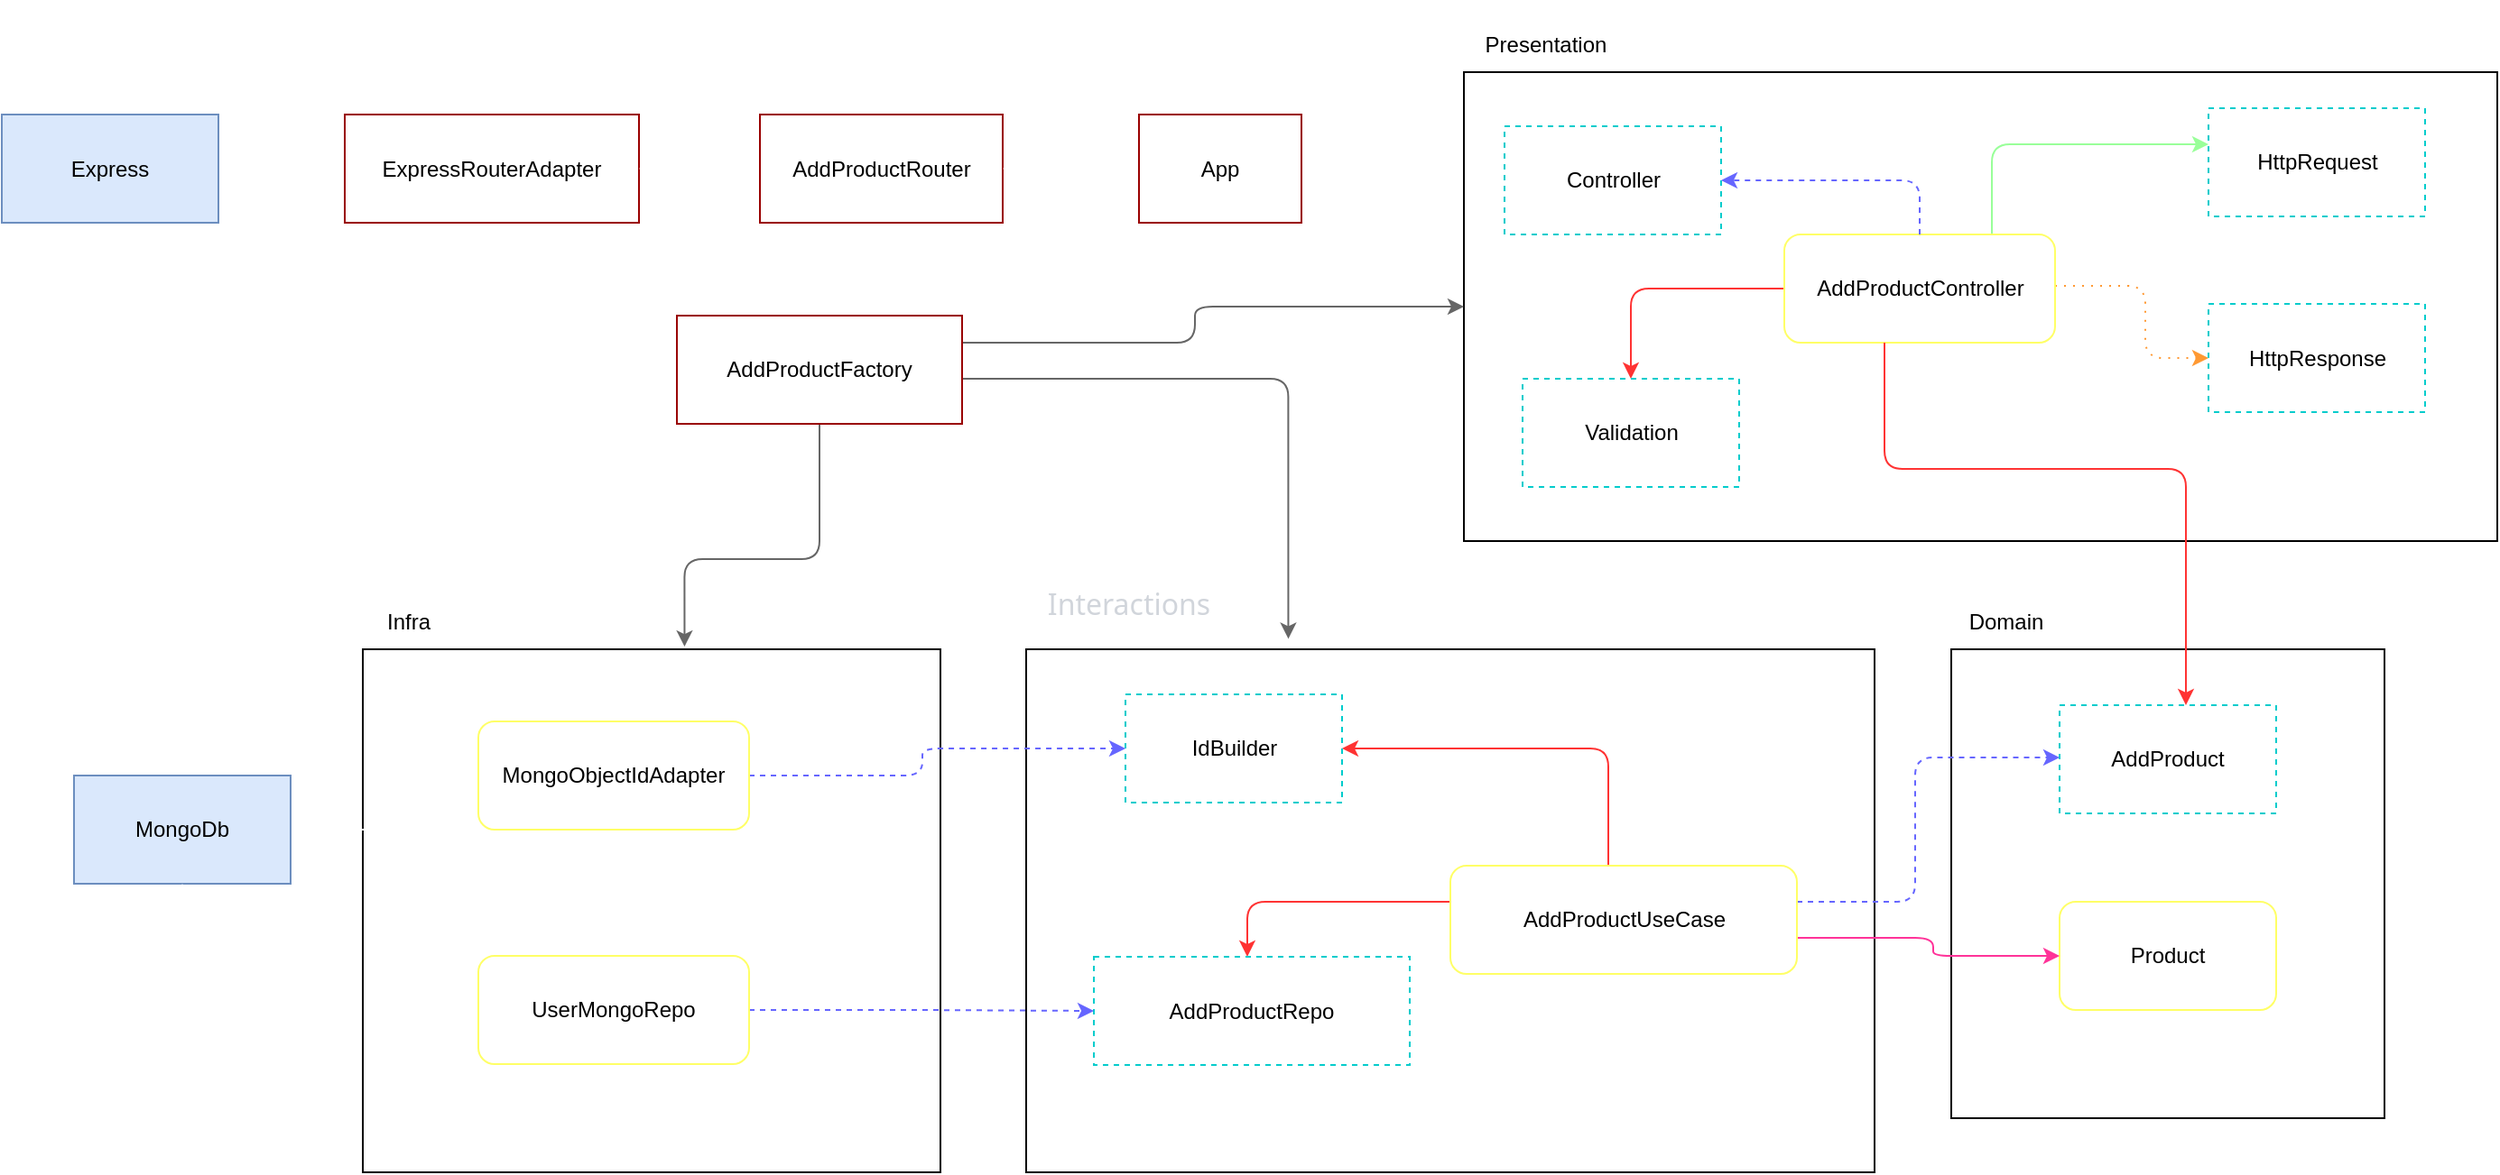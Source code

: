 <mxfile>
    <diagram id="xDp2Eld9PNpcYioR4NYF" name="Página-1">
        <mxGraphModel dx="2295" dy="1182" grid="1" gridSize="10" guides="1" tooltips="1" connect="1" arrows="1" fold="1" page="1" pageScale="1" pageWidth="827" pageHeight="1169" math="0" shadow="0">
            <root>
                <mxCell id="0"/>
                <mxCell id="1" parent="0"/>
                <mxCell id="3" value="" style="rounded=0;whiteSpace=wrap;html=1;" vertex="1" parent="1">
                    <mxGeometry x="860" y="260" width="572.5" height="260" as="geometry"/>
                </mxCell>
                <mxCell id="4" style="edgeStyle=orthogonalEdgeStyle;html=1;strokeColor=#99ff99;" edge="1" parent="1" source="7" target="11">
                    <mxGeometry relative="1" as="geometry">
                        <Array as="points">
                            <mxPoint x="1152.5" y="300"/>
                        </Array>
                    </mxGeometry>
                </mxCell>
                <mxCell id="5" style="edgeStyle=orthogonalEdgeStyle;html=1;strokeColor=#ff9933;dashed=1;dashPattern=1 4;" edge="1" parent="1" source="7" target="12">
                    <mxGeometry relative="1" as="geometry">
                        <Array as="points">
                            <mxPoint x="1237.5" y="378.5"/>
                            <mxPoint x="1237.5" y="418.5"/>
                        </Array>
                    </mxGeometry>
                </mxCell>
                <mxCell id="6" style="edgeStyle=orthogonalEdgeStyle;html=1;entryX=0.5;entryY=0;entryDx=0;entryDy=0;strokeColor=#ff3333;" edge="1" parent="1" source="7" target="13">
                    <mxGeometry relative="1" as="geometry"/>
                </mxCell>
                <mxCell id="7" value="AddProductController" style="rounded=1;whiteSpace=wrap;html=1;strokeColor=#FFFF66;" vertex="1" parent="1">
                    <mxGeometry x="1037.5" y="350" width="150" height="60" as="geometry"/>
                </mxCell>
                <mxCell id="8" value="Presentation" style="text;html=1;strokeColor=none;fillColor=none;align=center;verticalAlign=middle;whiteSpace=wrap;rounded=0;" vertex="1" parent="1">
                    <mxGeometry x="860" y="230" width="90.5" height="30" as="geometry"/>
                </mxCell>
                <mxCell id="9" value="Controller" style="rounded=0;whiteSpace=wrap;html=1;strokeColor=#00CCCC;dashed=1;" vertex="1" parent="1">
                    <mxGeometry x="882.5" y="290" width="120" height="60" as="geometry"/>
                </mxCell>
                <mxCell id="10" value="" style="endArrow=classic;html=1;fillColor=#a20025;strokeColor=#6666FF;dashed=1;exitX=0.5;exitY=0;exitDx=0;exitDy=0;entryX=1;entryY=0.5;entryDx=0;entryDy=0;" edge="1" parent="1" source="7" target="9">
                    <mxGeometry width="50" height="50" relative="1" as="geometry">
                        <mxPoint x="1142.5" y="290" as="sourcePoint"/>
                        <mxPoint x="1262.5" y="290" as="targetPoint"/>
                        <Array as="points">
                            <mxPoint x="1112.5" y="320"/>
                        </Array>
                    </mxGeometry>
                </mxCell>
                <mxCell id="11" value="HttpRequest" style="rounded=0;whiteSpace=wrap;html=1;strokeColor=#00CCCC;dashed=1;" vertex="1" parent="1">
                    <mxGeometry x="1272.5" y="280" width="120" height="60" as="geometry"/>
                </mxCell>
                <mxCell id="12" value="HttpResponse" style="rounded=0;whiteSpace=wrap;html=1;strokeColor=#00CCCC;dashed=1;" vertex="1" parent="1">
                    <mxGeometry x="1272.5" y="388.5" width="120" height="60" as="geometry"/>
                </mxCell>
                <mxCell id="13" value="Validation" style="rounded=0;whiteSpace=wrap;html=1;strokeColor=#00CCCC;dashed=1;" vertex="1" parent="1">
                    <mxGeometry x="892.5" y="430" width="120" height="60" as="geometry"/>
                </mxCell>
                <mxCell id="14" value="" style="rounded=0;whiteSpace=wrap;html=1;" vertex="1" parent="1">
                    <mxGeometry x="1130" y="580" width="240" height="260" as="geometry"/>
                </mxCell>
                <mxCell id="15" value="Domain" style="text;html=1;align=center;verticalAlign=middle;resizable=0;points=[];autosize=1;strokeColor=none;fillColor=none;" vertex="1" parent="1">
                    <mxGeometry x="1130" y="550" width="60" height="30" as="geometry"/>
                </mxCell>
                <mxCell id="16" value="AddProduct" style="rounded=0;whiteSpace=wrap;html=1;strokeColor=#00CCCC;dashed=1;" vertex="1" parent="1">
                    <mxGeometry x="1190" y="611" width="120" height="60" as="geometry"/>
                </mxCell>
                <mxCell id="17" value="Product" style="rounded=1;whiteSpace=wrap;html=1;strokeColor=#FFFF66;" vertex="1" parent="1">
                    <mxGeometry x="1190" y="720" width="120" height="60" as="geometry"/>
                </mxCell>
                <mxCell id="19" style="edgeStyle=orthogonalEdgeStyle;html=1;strokeColor=#FF3333;" edge="1" parent="1" source="7" target="16">
                    <mxGeometry relative="1" as="geometry">
                        <Array as="points">
                            <mxPoint x="1093" y="480"/>
                            <mxPoint x="1260" y="480"/>
                        </Array>
                    </mxGeometry>
                </mxCell>
                <mxCell id="21" value="" style="rounded=0;whiteSpace=wrap;html=1;" vertex="1" parent="1">
                    <mxGeometry x="617.5" y="580" width="470" height="290" as="geometry"/>
                </mxCell>
                <mxCell id="23" style="edgeStyle=orthogonalEdgeStyle;html=1;strokeColor=#ff3333;" edge="1" parent="1" source="25" target="28">
                    <mxGeometry relative="1" as="geometry">
                        <Array as="points">
                            <mxPoint x="740" y="720"/>
                        </Array>
                    </mxGeometry>
                </mxCell>
                <mxCell id="30" style="edgeStyle=orthogonalEdgeStyle;html=1;strokeColor=#FF3399;entryX=0;entryY=0.5;entryDx=0;entryDy=0;" edge="1" parent="1" source="25" target="17">
                    <mxGeometry relative="1" as="geometry">
                        <Array as="points">
                            <mxPoint x="1120" y="740"/>
                            <mxPoint x="1120" y="750"/>
                        </Array>
                    </mxGeometry>
                </mxCell>
                <mxCell id="31" style="edgeStyle=orthogonalEdgeStyle;html=1;strokeColor=#6666FF;fillColor=#a20025;dashed=1;" edge="1" parent="1" source="25" target="16">
                    <mxGeometry relative="1" as="geometry">
                        <Array as="points">
                            <mxPoint x="1110" y="720"/>
                            <mxPoint x="1110" y="640"/>
                        </Array>
                    </mxGeometry>
                </mxCell>
                <mxCell id="33" style="edgeStyle=orthogonalEdgeStyle;html=1;entryX=1;entryY=0.5;entryDx=0;entryDy=0;strokeColor=#FF3333;" edge="1" parent="1" source="25" target="32">
                    <mxGeometry relative="1" as="geometry">
                        <Array as="points">
                            <mxPoint x="940" y="635"/>
                        </Array>
                    </mxGeometry>
                </mxCell>
                <mxCell id="25" value="AddProductUseCase" style="rounded=1;whiteSpace=wrap;html=1;strokeColor=#FFFF66;" vertex="1" parent="1">
                    <mxGeometry x="852.5" y="700" width="192" height="60" as="geometry"/>
                </mxCell>
                <mxCell id="26" value="&lt;div style=&quot;text-align: start;&quot;&gt;&lt;span style=&quot;background-color: initial; font-size: 16px;&quot;&gt;&lt;font face=&quot;Söhne, ui-sans-serif, system-ui, -apple-system, Segoe UI, Roboto, Ubuntu, Cantarell, Noto Sans, sans-serif, Helvetica Neue, Arial, Apple Color Emoji, Segoe UI Emoji, Segoe UI Symbol, Noto Color Emoji&quot; color=&quot;#d1d5db&quot;&gt;Interactions&lt;/font&gt;&lt;/span&gt;&lt;/div&gt;" style="text;html=1;strokeColor=none;fillColor=none;align=center;verticalAlign=middle;whiteSpace=wrap;rounded=0;" vertex="1" parent="1">
                    <mxGeometry x="617.5" y="540" width="112.5" height="30" as="geometry"/>
                </mxCell>
                <mxCell id="28" value="AddProductRepo" style="rounded=0;whiteSpace=wrap;html=1;strokeColor=#00CCCC;dashed=1;" vertex="1" parent="1">
                    <mxGeometry x="655" y="750.5" width="175" height="60" as="geometry"/>
                </mxCell>
                <mxCell id="32" value="IdBuilder" style="rounded=0;whiteSpace=wrap;html=1;strokeColor=#00CCCC;dashed=1;" vertex="1" parent="1">
                    <mxGeometry x="672.5" y="605" width="120" height="60" as="geometry"/>
                </mxCell>
                <mxCell id="34" value="" style="rounded=0;whiteSpace=wrap;html=1;" vertex="1" parent="1">
                    <mxGeometry x="250" y="580" width="320" height="290" as="geometry"/>
                </mxCell>
                <mxCell id="35" value="Infra" style="text;html=1;align=center;verticalAlign=middle;resizable=0;points=[];autosize=1;strokeColor=none;fillColor=none;" vertex="1" parent="1">
                    <mxGeometry x="250" y="550" width="50" height="30" as="geometry"/>
                </mxCell>
                <mxCell id="36" style="edgeStyle=orthogonalEdgeStyle;html=1;entryX=1;entryY=0.5;entryDx=0;entryDy=0;dashed=1;strokeColor=#FFFFFF;fontColor=default;fillColor=#a20025;" edge="1" parent="1" source="37" target="38">
                    <mxGeometry relative="1" as="geometry"/>
                </mxCell>
                <mxCell id="47" style="edgeStyle=orthogonalEdgeStyle;html=1;strokeColor=#6666FF;fillColor=#a20025;dashed=1;" edge="1" parent="1" source="37" target="32">
                    <mxGeometry relative="1" as="geometry">
                        <Array as="points">
                            <mxPoint x="560" y="650"/>
                            <mxPoint x="560" y="635"/>
                        </Array>
                    </mxGeometry>
                </mxCell>
                <mxCell id="37" value="MongoObjectIdAdapter" style="rounded=1;whiteSpace=wrap;html=1;strokeColor=#FFFF66;" vertex="1" parent="1">
                    <mxGeometry x="314" y="620" width="150" height="60" as="geometry"/>
                </mxCell>
                <mxCell id="38" value="&lt;font color=&quot;#000000&quot;&gt;MongoDb&lt;/font&gt;" style="rounded=0;whiteSpace=wrap;html=1;fillColor=#dae8fc;strokeColor=#6c8ebf;" vertex="1" parent="1">
                    <mxGeometry x="90" y="650" width="120" height="60" as="geometry"/>
                </mxCell>
                <mxCell id="39" style="edgeStyle=orthogonalEdgeStyle;html=1;entryX=0.5;entryY=1;entryDx=0;entryDy=0;dashed=1;strokeColor=#FFFFFF;fontColor=default;fillColor=#a20025;" edge="1" parent="1" source="40" target="38">
                    <mxGeometry relative="1" as="geometry"/>
                </mxCell>
                <mxCell id="48" style="edgeStyle=orthogonalEdgeStyle;html=1;entryX=0;entryY=0.5;entryDx=0;entryDy=0;strokeColor=#6666FF;fillColor=#a20025;dashed=1;" edge="1" parent="1" source="40" target="28">
                    <mxGeometry relative="1" as="geometry"/>
                </mxCell>
                <mxCell id="40" value="UserMongoRepo" style="rounded=1;whiteSpace=wrap;html=1;strokeColor=#FFFF66;" vertex="1" parent="1">
                    <mxGeometry x="314" y="750" width="150" height="60" as="geometry"/>
                </mxCell>
                <mxCell id="41" style="edgeStyle=orthogonalEdgeStyle;html=1;dashed=1;strokeColor=#FFFFFF;fontColor=default;fillColor=#a20025;" edge="1" parent="1" source="42">
                    <mxGeometry relative="1" as="geometry">
                        <mxPoint x="190" y="530" as="targetPoint"/>
                    </mxGeometry>
                </mxCell>
                <mxCell id="44" style="edgeStyle=orthogonalEdgeStyle;html=1;dashed=1;strokeColor=#FFFFFF;fontColor=default;fillColor=#a20025;" edge="1" parent="1" source="45">
                    <mxGeometry relative="1" as="geometry">
                        <mxPoint x="190" y="860" as="targetPoint"/>
                    </mxGeometry>
                </mxCell>
                <mxCell id="49" value="" style="rounded=0;whiteSpace=wrap;html=1;strokeColor=#FFFFFF;fontColor=#000000;" vertex="1" parent="1">
                    <mxGeometry x="200" y="250" width="610" height="260" as="geometry"/>
                </mxCell>
                <mxCell id="50" value="&lt;font color=&quot;#ffffff&quot;&gt;Main&lt;/font&gt;" style="text;html=1;align=center;verticalAlign=middle;resizable=0;points=[];autosize=1;strokeColor=none;fillColor=none;fontColor=#000000;" vertex="1" parent="1">
                    <mxGeometry x="200" y="220" width="50" height="30" as="geometry"/>
                </mxCell>
                <mxCell id="60" style="edgeStyle=orthogonalEdgeStyle;html=1;entryX=0.557;entryY=-0.005;entryDx=0;entryDy=0;entryPerimeter=0;strokeColor=#666666;" edge="1" parent="1" source="51" target="34">
                    <mxGeometry relative="1" as="geometry">
                        <Array as="points">
                            <mxPoint x="503" y="530"/>
                            <mxPoint x="428" y="530"/>
                        </Array>
                    </mxGeometry>
                </mxCell>
                <mxCell id="61" style="edgeStyle=orthogonalEdgeStyle;html=1;strokeColor=#666666;" edge="1" parent="1" source="51" target="3">
                    <mxGeometry relative="1" as="geometry">
                        <Array as="points">
                            <mxPoint x="711" y="410"/>
                            <mxPoint x="711" y="390"/>
                        </Array>
                    </mxGeometry>
                </mxCell>
                <mxCell id="63" style="edgeStyle=orthogonalEdgeStyle;html=1;entryX=0.309;entryY=-0.02;entryDx=0;entryDy=0;entryPerimeter=0;strokeColor=#666666;" edge="1" parent="1" source="51" target="21">
                    <mxGeometry relative="1" as="geometry">
                        <Array as="points">
                            <mxPoint x="763" y="430"/>
                        </Array>
                    </mxGeometry>
                </mxCell>
                <mxCell id="51" value="AddProductFactory" style="rounded=0;whiteSpace=wrap;html=1;strokeColor=#990000;gradientColor=none;" vertex="1" parent="1">
                    <mxGeometry x="424" y="395" width="158" height="60" as="geometry"/>
                </mxCell>
                <mxCell id="52" style="edgeStyle=orthogonalEdgeStyle;html=1;strokeColor=#FFFFFF;fontColor=#FFFFFF;dashed=1;" edge="1" parent="1" source="53" target="58">
                    <mxGeometry relative="1" as="geometry"/>
                </mxCell>
                <mxCell id="53" value="ExpressRouterAdapter" style="rounded=0;whiteSpace=wrap;html=1;strokeColor=#990000;gradientColor=none;" vertex="1" parent="1">
                    <mxGeometry x="240" y="283.5" width="163" height="60" as="geometry"/>
                </mxCell>
                <mxCell id="54" style="edgeStyle=orthogonalEdgeStyle;html=1;strokeColor=#FFFFFF;fontColor=#FFFFFF;" edge="1" parent="1" source="55" target="53">
                    <mxGeometry relative="1" as="geometry"/>
                </mxCell>
                <mxCell id="55" value="AddProductRouter" style="rounded=0;whiteSpace=wrap;html=1;strokeColor=#990000;gradientColor=none;" vertex="1" parent="1">
                    <mxGeometry x="470" y="283.5" width="134.5" height="60" as="geometry"/>
                </mxCell>
                <mxCell id="56" style="edgeStyle=orthogonalEdgeStyle;html=1;entryX=1;entryY=0.5;entryDx=0;entryDy=0;strokeColor=#FFFFFF;fontColor=#FFFFFF;" edge="1" parent="1" source="57" target="55">
                    <mxGeometry relative="1" as="geometry"/>
                </mxCell>
                <mxCell id="57" value="App" style="rounded=0;whiteSpace=wrap;html=1;strokeColor=#990000;gradientColor=none;" vertex="1" parent="1">
                    <mxGeometry x="680" y="283.5" width="90" height="60" as="geometry"/>
                </mxCell>
                <mxCell id="58" value="&lt;font color=&quot;#000000&quot;&gt;Express&lt;/font&gt;" style="rounded=0;whiteSpace=wrap;html=1;fillColor=#dae8fc;strokeColor=#6c8ebf;" vertex="1" parent="1">
                    <mxGeometry x="50" y="283.5" width="120" height="60" as="geometry"/>
                </mxCell>
            </root>
        </mxGraphModel>
    </diagram>
</mxfile>
